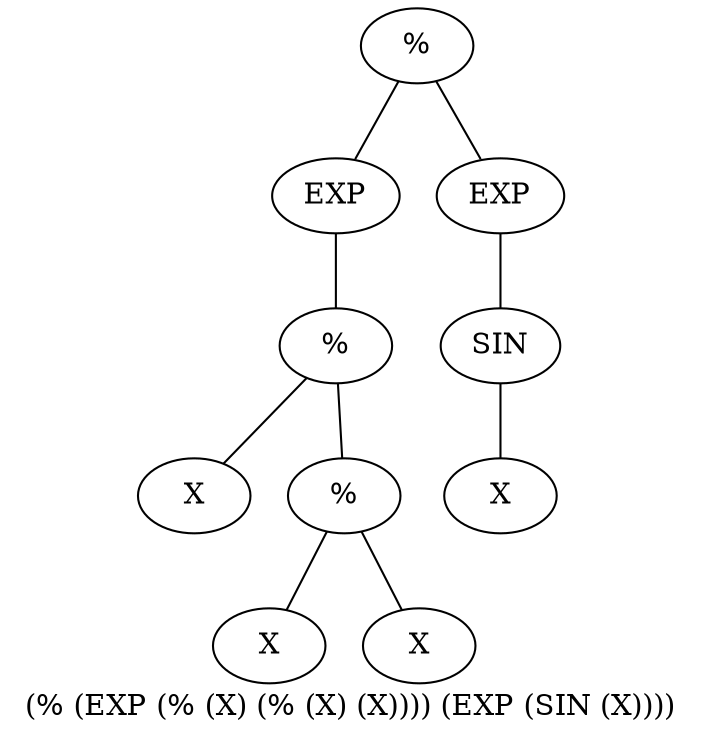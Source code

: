 graph cluster38
{
  label="(% (EXP (% (X) (% (X) (X)))) (EXP (SIN (X))))"
  n039 [label="%"] ;
  n040 [label="EXP"] ;
  n041 [label="%"] ;
  n042 [label="X"] ;
  n043 [label="%"] ;
  n044 [label="X"] ;
  n045 [label="X"] ;
  n046 [label="EXP"] ;
  n047 [label="SIN"] ;
  n048 [label="X"] ;
  n039 ;
  n039 -- n040 ;
  n040 -- n041 ;
  n041 -- n042 ;
  n041 -- n043 ;
  n043 -- n044 ;
  n043 -- n045 ;
  n039 -- n046 ;
  n046 -- n047 ;
  n047 -- n048 ;
}
